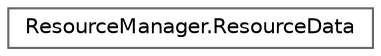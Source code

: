 digraph "Graphical Class Hierarchy"
{
 // INTERACTIVE_SVG=YES
 // LATEX_PDF_SIZE
  bgcolor="transparent";
  edge [fontname=Helvetica,fontsize=10,labelfontname=Helvetica,labelfontsize=10];
  node [fontname=Helvetica,fontsize=10,shape=box,height=0.2,width=0.4];
  rankdir="LR";
  Node0 [id="Node000000",label="ResourceManager.ResourceData",height=0.2,width=0.4,color="grey40", fillcolor="white", style="filled",URL="$class_resource_manager_1_1_resource_data.html",tooltip=" "];
}
